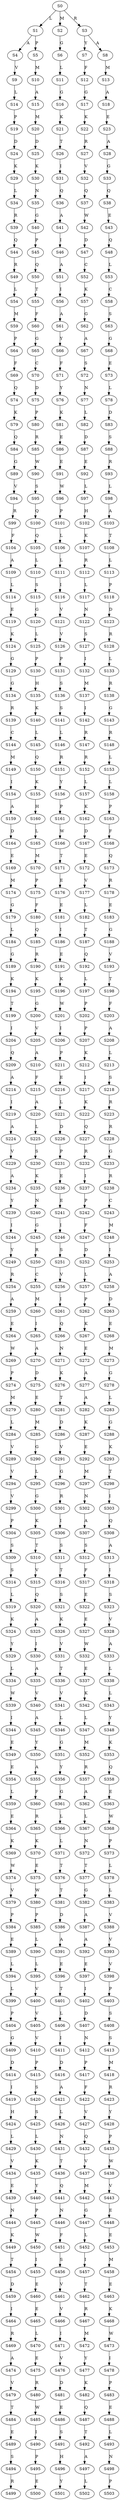 strict digraph  {
	S0 -> S1 [ label = L ];
	S0 -> S2 [ label = M ];
	S0 -> S3 [ label = R ];
	S1 -> S4 [ label = A ];
	S1 -> S5 [ label = P ];
	S2 -> S6 [ label = G ];
	S3 -> S7 [ label = Y ];
	S3 -> S8 [ label = A ];
	S4 -> S9 [ label = V ];
	S5 -> S10 [ label = M ];
	S6 -> S11 [ label = L ];
	S7 -> S12 [ label = F ];
	S8 -> S13 [ label = M ];
	S9 -> S14 [ label = L ];
	S10 -> S15 [ label = A ];
	S11 -> S16 [ label = G ];
	S12 -> S17 [ label = G ];
	S13 -> S18 [ label = A ];
	S14 -> S19 [ label = P ];
	S15 -> S20 [ label = M ];
	S16 -> S21 [ label = K ];
	S17 -> S22 [ label = K ];
	S18 -> S23 [ label = E ];
	S19 -> S24 [ label = D ];
	S20 -> S25 [ label = D ];
	S21 -> S26 [ label = T ];
	S22 -> S27 [ label = R ];
	S23 -> S28 [ label = A ];
	S24 -> S29 [ label = K ];
	S25 -> S30 [ label = K ];
	S26 -> S31 [ label = I ];
	S27 -> S32 [ label = V ];
	S28 -> S33 [ label = G ];
	S29 -> S34 [ label = L ];
	S30 -> S35 [ label = N ];
	S31 -> S36 [ label = Q ];
	S32 -> S37 [ label = Q ];
	S33 -> S38 [ label = Q ];
	S34 -> S39 [ label = R ];
	S35 -> S40 [ label = G ];
	S36 -> S41 [ label = A ];
	S37 -> S42 [ label = W ];
	S38 -> S43 [ label = E ];
	S39 -> S44 [ label = Q ];
	S40 -> S45 [ label = P ];
	S41 -> S46 [ label = I ];
	S42 -> S47 [ label = D ];
	S43 -> S48 [ label = Q ];
	S44 -> S49 [ label = R ];
	S45 -> S50 [ label = Q ];
	S46 -> S51 [ label = A ];
	S47 -> S52 [ label = C ];
	S48 -> S53 [ label = L ];
	S49 -> S54 [ label = L ];
	S50 -> S55 [ label = T ];
	S51 -> S56 [ label = I ];
	S52 -> S57 [ label = K ];
	S53 -> S58 [ label = C ];
	S54 -> S59 [ label = M ];
	S55 -> S60 [ label = F ];
	S56 -> S61 [ label = A ];
	S57 -> S62 [ label = G ];
	S58 -> S63 [ label = S ];
	S59 -> S64 [ label = P ];
	S60 -> S65 [ label = G ];
	S61 -> S66 [ label = Y ];
	S62 -> S67 [ label = A ];
	S63 -> S68 [ label = G ];
	S64 -> S69 [ label = F ];
	S65 -> S70 [ label = C ];
	S66 -> S71 [ label = F ];
	S67 -> S72 [ label = S ];
	S68 -> S73 [ label = E ];
	S69 -> S74 [ label = Q ];
	S70 -> S75 [ label = D ];
	S71 -> S76 [ label = Y ];
	S72 -> S77 [ label = N ];
	S73 -> S78 [ label = L ];
	S74 -> S79 [ label = K ];
	S75 -> S80 [ label = P ];
	S76 -> S81 [ label = K ];
	S77 -> S82 [ label = L ];
	S78 -> S83 [ label = D ];
	S79 -> S84 [ label = Q ];
	S80 -> S85 [ label = R ];
	S81 -> S86 [ label = E ];
	S82 -> S87 [ label = D ];
	S83 -> S88 [ label = S ];
	S84 -> S89 [ label = G ];
	S85 -> S90 [ label = W ];
	S86 -> S91 [ label = E ];
	S87 -> S92 [ label = E ];
	S88 -> S93 [ label = R ];
	S89 -> S94 [ label = V ];
	S90 -> S95 [ label = S ];
	S91 -> S96 [ label = W ];
	S92 -> S97 [ label = L ];
	S93 -> S98 [ label = L ];
	S94 -> S99 [ label = R ];
	S95 -> S100 [ label = Q ];
	S96 -> S101 [ label = P ];
	S97 -> S102 [ label = H ];
	S98 -> S103 [ label = A ];
	S99 -> S104 [ label = F ];
	S100 -> S105 [ label = Q ];
	S101 -> S106 [ label = L ];
	S102 -> S107 [ label = K ];
	S103 -> S108 [ label = T ];
	S104 -> S109 [ label = A ];
	S105 -> S110 [ label = L ];
	S106 -> S111 [ label = L ];
	S107 -> S112 [ label = R ];
	S108 -> S113 [ label = L ];
	S109 -> S114 [ label = L ];
	S110 -> S115 [ label = S ];
	S111 -> S116 [ label = I ];
	S112 -> S117 [ label = L ];
	S113 -> S118 [ label = P ];
	S114 -> S119 [ label = E ];
	S115 -> S120 [ label = G ];
	S116 -> S121 [ label = V ];
	S117 -> S122 [ label = N ];
	S118 -> S123 [ label = D ];
	S119 -> S124 [ label = K ];
	S120 -> S125 [ label = L ];
	S121 -> S126 [ label = V ];
	S122 -> S127 [ label = S ];
	S123 -> S128 [ label = R ];
	S124 -> S129 [ label = G ];
	S125 -> S130 [ label = P ];
	S126 -> S131 [ label = P ];
	S127 -> S132 [ label = I ];
	S128 -> S133 [ label = L ];
	S129 -> S134 [ label = G ];
	S130 -> S135 [ label = H ];
	S131 -> S136 [ label = S ];
	S132 -> S137 [ label = M ];
	S133 -> S138 [ label = R ];
	S134 -> S139 [ label = R ];
	S135 -> S140 [ label = K ];
	S136 -> S141 [ label = S ];
	S137 -> S142 [ label = I ];
	S138 -> S143 [ label = G ];
	S139 -> S144 [ label = C ];
	S140 -> S145 [ label = L ];
	S141 -> S146 [ label = L ];
	S142 -> S147 [ label = R ];
	S143 -> S148 [ label = R ];
	S144 -> S149 [ label = M ];
	S145 -> S150 [ label = Q ];
	S146 -> S151 [ label = R ];
	S147 -> S152 [ label = R ];
	S148 -> S153 [ label = L ];
	S149 -> S154 [ label = I ];
	S150 -> S155 [ label = K ];
	S151 -> S156 [ label = Y ];
	S152 -> S157 [ label = L ];
	S153 -> S158 [ label = L ];
	S154 -> S159 [ label = A ];
	S155 -> S160 [ label = H ];
	S156 -> S161 [ label = P ];
	S157 -> S162 [ label = K ];
	S158 -> S163 [ label = P ];
	S159 -> S164 [ label = D ];
	S160 -> S165 [ label = L ];
	S161 -> S166 [ label = W ];
	S162 -> S167 [ label = D ];
	S163 -> S168 [ label = F ];
	S164 -> S169 [ label = E ];
	S165 -> S170 [ label = M ];
	S166 -> S171 [ label = T ];
	S167 -> S172 [ label = E ];
	S168 -> S173 [ label = Q ];
	S169 -> S174 [ label = M ];
	S170 -> S175 [ label = P ];
	S171 -> S176 [ label = E ];
	S172 -> S177 [ label = V ];
	S173 -> S178 [ label = R ];
	S174 -> S179 [ label = G ];
	S175 -> S180 [ label = F ];
	S176 -> S181 [ label = E ];
	S177 -> S182 [ label = L ];
	S178 -> S183 [ label = E ];
	S179 -> S184 [ label = L ];
	S180 -> S185 [ label = Q ];
	S181 -> S186 [ label = I ];
	S182 -> S187 [ label = T ];
	S183 -> S188 [ label = G ];
	S184 -> S189 [ label = G ];
	S185 -> S190 [ label = R ];
	S186 -> S191 [ label = E ];
	S187 -> S192 [ label = Q ];
	S188 -> S193 [ label = V ];
	S189 -> S194 [ label = K ];
	S190 -> S195 [ label = K ];
	S191 -> S196 [ label = K ];
	S192 -> S197 [ label = L ];
	S193 -> S198 [ label = T ];
	S194 -> S199 [ label = T ];
	S195 -> S200 [ label = G ];
	S196 -> S201 [ label = W ];
	S197 -> S202 [ label = P ];
	S198 -> S203 [ label = F ];
	S199 -> S204 [ label = I ];
	S200 -> S205 [ label = V ];
	S201 -> S206 [ label = I ];
	S202 -> S207 [ label = P ];
	S203 -> S208 [ label = A ];
	S204 -> S209 [ label = Q ];
	S205 -> S210 [ label = A ];
	S206 -> S211 [ label = P ];
	S207 -> S212 [ label = K ];
	S208 -> S213 [ label = L ];
	S209 -> S214 [ label = A ];
	S210 -> S215 [ label = F ];
	S211 -> S216 [ label = E ];
	S212 -> S217 [ label = I ];
	S213 -> S218 [ label = S ];
	S214 -> S219 [ label = I ];
	S215 -> S220 [ label = A ];
	S216 -> S221 [ label = L ];
	S217 -> S222 [ label = K ];
	S218 -> S223 [ label = R ];
	S219 -> S224 [ label = A ];
	S220 -> S225 [ label = L ];
	S221 -> S226 [ label = D ];
	S222 -> S227 [ label = Q ];
	S223 -> S228 [ label = R ];
	S224 -> S229 [ label = V ];
	S225 -> S230 [ label = S ];
	S226 -> S231 [ label = P ];
	S227 -> S232 [ label = R ];
	S228 -> S233 [ label = G ];
	S229 -> S234 [ label = A ];
	S230 -> S235 [ label = K ];
	S231 -> S236 [ label = E ];
	S232 -> S237 [ label = I ];
	S233 -> S238 [ label = R ];
	S234 -> S239 [ label = Y ];
	S235 -> S240 [ label = N ];
	S236 -> S241 [ label = E ];
	S237 -> S242 [ label = P ];
	S238 -> S243 [ label = C ];
	S239 -> S244 [ label = I ];
	S240 -> S245 [ label = G ];
	S241 -> S246 [ label = I ];
	S242 -> S247 [ label = F ];
	S243 -> S248 [ label = M ];
	S244 -> S249 [ label = Y ];
	S245 -> S250 [ label = R ];
	S246 -> S251 [ label = S ];
	S247 -> S252 [ label = D ];
	S248 -> S253 [ label = I ];
	S249 -> S254 [ label = R ];
	S250 -> S255 [ label = C ];
	S251 -> S256 [ label = V ];
	S252 -> S257 [ label = L ];
	S253 -> S258 [ label = A ];
	S254 -> S259 [ label = A ];
	S255 -> S260 [ label = M ];
	S256 -> S261 [ label = I ];
	S257 -> S262 [ label = P ];
	S258 -> S263 [ label = D ];
	S259 -> S264 [ label = E ];
	S260 -> S265 [ label = I ];
	S261 -> S266 [ label = Q ];
	S262 -> S267 [ label = K ];
	S263 -> S268 [ label = E ];
	S264 -> S269 [ label = W ];
	S265 -> S270 [ label = A ];
	S266 -> S271 [ label = N ];
	S267 -> S272 [ label = E ];
	S268 -> S273 [ label = M ];
	S269 -> S274 [ label = P ];
	S270 -> S275 [ label = D ];
	S271 -> S276 [ label = K ];
	S272 -> S277 [ label = A ];
	S273 -> S278 [ label = G ];
	S274 -> S279 [ label = M ];
	S275 -> S280 [ label = E ];
	S276 -> S281 [ label = T ];
	S277 -> S282 [ label = A ];
	S278 -> S283 [ label = L ];
	S279 -> S284 [ label = L ];
	S280 -> S285 [ label = M ];
	S281 -> S286 [ label = D ];
	S282 -> S287 [ label = K ];
	S283 -> S288 [ label = G ];
	S284 -> S289 [ label = V ];
	S285 -> S290 [ label = G ];
	S286 -> S291 [ label = V ];
	S287 -> S292 [ label = E ];
	S288 -> S293 [ label = K ];
	S289 -> S294 [ label = V ];
	S290 -> S295 [ label = L ];
	S291 -> S296 [ label = G ];
	S292 -> S297 [ label = M ];
	S293 -> S298 [ label = T ];
	S294 -> S299 [ label = V ];
	S295 -> S300 [ label = G ];
	S296 -> S301 [ label = R ];
	S297 -> S302 [ label = N ];
	S298 -> S303 [ label = I ];
	S299 -> S304 [ label = P ];
	S300 -> S305 [ label = K ];
	S301 -> S306 [ label = I ];
	S302 -> S307 [ label = A ];
	S303 -> S308 [ label = Q ];
	S304 -> S309 [ label = S ];
	S305 -> S310 [ label = T ];
	S306 -> S311 [ label = S ];
	S307 -> S312 [ label = S ];
	S308 -> S313 [ label = A ];
	S309 -> S314 [ label = S ];
	S310 -> S315 [ label = V ];
	S311 -> S316 [ label = T ];
	S312 -> S317 [ label = F ];
	S313 -> S318 [ label = I ];
	S314 -> S319 [ label = L ];
	S315 -> S320 [ label = Q ];
	S316 -> S321 [ label = S ];
	S317 -> S322 [ label = E ];
	S318 -> S323 [ label = S ];
	S319 -> S324 [ label = K ];
	S320 -> S325 [ label = A ];
	S321 -> S326 [ label = K ];
	S322 -> S327 [ label = E ];
	S323 -> S328 [ label = V ];
	S324 -> S329 [ label = Y ];
	S325 -> S330 [ label = I ];
	S326 -> S331 [ label = V ];
	S327 -> S332 [ label = W ];
	S328 -> S333 [ label = A ];
	S329 -> S334 [ label = L ];
	S330 -> S335 [ label = A ];
	S331 -> S336 [ label = T ];
	S332 -> S337 [ label = E ];
	S333 -> S338 [ label = L ];
	S334 -> S339 [ label = W ];
	S335 -> S340 [ label = V ];
	S336 -> S341 [ label = V ];
	S337 -> S342 [ label = K ];
	S338 -> S343 [ label = L ];
	S339 -> S344 [ label = I ];
	S340 -> S345 [ label = A ];
	S341 -> S346 [ label = L ];
	S342 -> S347 [ label = L ];
	S343 -> S348 [ label = Y ];
	S344 -> S349 [ label = E ];
	S345 -> S350 [ label = Y ];
	S346 -> S351 [ label = G ];
	S347 -> S352 [ label = M ];
	S348 -> S353 [ label = K ];
	S349 -> S354 [ label = E ];
	S350 -> S355 [ label = A ];
	S351 -> S356 [ label = Y ];
	S352 -> S357 [ label = R ];
	S353 -> S358 [ label = Q ];
	S354 -> S359 [ label = L ];
	S355 -> S360 [ label = F ];
	S356 -> S361 [ label = G ];
	S357 -> S362 [ label = A ];
	S358 -> S363 [ label = E ];
	S359 -> S364 [ label = E ];
	S360 -> S365 [ label = R ];
	S361 -> S366 [ label = L ];
	S362 -> S367 [ label = L ];
	S363 -> S368 [ label = W ];
	S364 -> S369 [ label = K ];
	S365 -> S370 [ label = K ];
	S366 -> S371 [ label = L ];
	S367 -> S372 [ label = N ];
	S368 -> S373 [ label = P ];
	S369 -> S374 [ label = W ];
	S370 -> S375 [ label = E ];
	S371 -> S376 [ label = T ];
	S372 -> S377 [ label = T ];
	S373 -> S378 [ label = L ];
	S374 -> S379 [ label = V ];
	S375 -> S380 [ label = W ];
	S376 -> S381 [ label = T ];
	S377 -> S382 [ label = G ];
	S378 -> S383 [ label = L ];
	S379 -> S384 [ label = P ];
	S380 -> S385 [ label = P ];
	S381 -> S386 [ label = D ];
	S382 -> S387 [ label = A ];
	S383 -> S388 [ label = V ];
	S384 -> S389 [ label = E ];
	S385 -> S390 [ label = L ];
	S386 -> S391 [ label = A ];
	S387 -> S392 [ label = A ];
	S388 -> S393 [ label = V ];
	S389 -> S394 [ label = L ];
	S390 -> S395 [ label = L ];
	S391 -> S396 [ label = E ];
	S392 -> S397 [ label = E ];
	S393 -> S398 [ label = V ];
	S394 -> S399 [ label = L ];
	S395 -> S400 [ label = V ];
	S396 -> S401 [ label = T ];
	S397 -> S402 [ label = I ];
	S398 -> S403 [ label = P ];
	S399 -> S404 [ label = P ];
	S400 -> S405 [ label = V ];
	S401 -> S406 [ label = L ];
	S402 -> S407 [ label = D ];
	S403 -> S408 [ label = S ];
	S404 -> S409 [ label = G ];
	S405 -> S410 [ label = V ];
	S406 -> S411 [ label = I ];
	S407 -> S412 [ label = N ];
	S408 -> S413 [ label = S ];
	S409 -> S414 [ label = D ];
	S410 -> S415 [ label = P ];
	S411 -> S416 [ label = D ];
	S412 -> S417 [ label = P ];
	S413 -> S418 [ label = M ];
	S414 -> S419 [ label = I ];
	S415 -> S420 [ label = S ];
	S416 -> S421 [ label = A ];
	S417 -> S422 [ label = F ];
	S418 -> S423 [ label = R ];
	S419 -> S424 [ label = H ];
	S420 -> S425 [ label = S ];
	S421 -> S426 [ label = L ];
	S422 -> S427 [ label = V ];
	S423 -> S428 [ label = Y ];
	S424 -> S429 [ label = L ];
	S425 -> S430 [ label = L ];
	S426 -> S431 [ label = N ];
	S427 -> S432 [ label = Q ];
	S428 -> S433 [ label = P ];
	S429 -> S434 [ label = V ];
	S430 -> S435 [ label = K ];
	S431 -> S436 [ label = T ];
	S432 -> S437 [ label = V ];
	S433 -> S438 [ label = W ];
	S434 -> S439 [ label = E ];
	S435 -> S440 [ label = Y ];
	S436 -> S441 [ label = Q ];
	S437 -> S442 [ label = M ];
	S438 -> S443 [ label = V ];
	S439 -> S444 [ label = N ];
	S440 -> S445 [ label = P ];
	S441 -> S446 [ label = N ];
	S442 -> S447 [ label = G ];
	S443 -> S448 [ label = E ];
	S444 -> S449 [ label = K ];
	S445 -> S450 [ label = W ];
	S446 -> S451 [ label = F ];
	S447 -> S452 [ label = L ];
	S448 -> S453 [ label = E ];
	S449 -> S454 [ label = T ];
	S450 -> S455 [ label = I ];
	S451 -> S456 [ label = S ];
	S452 -> S457 [ label = I ];
	S453 -> S458 [ label = M ];
	S454 -> S459 [ label = D ];
	S455 -> S460 [ label = E ];
	S456 -> S461 [ label = V ];
	S457 -> S462 [ label = T ];
	S458 -> S463 [ label = E ];
	S459 -> S464 [ label = I ];
	S460 -> S465 [ label = E ];
	S461 -> S466 [ label = V ];
	S462 -> S467 [ label = R ];
	S463 -> S468 [ label = K ];
	S464 -> S469 [ label = R ];
	S465 -> S470 [ label = L ];
	S466 -> S471 [ label = I ];
	S467 -> S472 [ label = M ];
	S468 -> S473 [ label = W ];
	S469 -> S474 [ label = A ];
	S470 -> S475 [ label = E ];
	S471 -> S476 [ label = V ];
	S472 -> S477 [ label = Y ];
	S473 -> S478 [ label = I ];
	S474 -> S479 [ label = V ];
	S475 -> S480 [ label = R ];
	S476 -> S481 [ label = D ];
	S477 -> S482 [ label = K ];
	S478 -> S483 [ label = P ];
	S479 -> S484 [ label = T ];
	S480 -> S485 [ label = W ];
	S481 -> S486 [ label = E ];
	S482 -> S487 [ label = Q ];
	S483 -> S488 [ label = E ];
	S484 -> S489 [ label = E ];
	S485 -> S490 [ label = I ];
	S486 -> S491 [ label = S ];
	S487 -> S492 [ label = T ];
	S488 -> S493 [ label = L ];
	S489 -> S494 [ label = S ];
	S490 -> S495 [ label = P ];
	S491 -> S496 [ label = H ];
	S492 -> S497 [ label = A ];
	S493 -> S498 [ label = N ];
	S494 -> S499 [ label = R ];
	S495 -> S500 [ label = E ];
	S496 -> S501 [ label = Y ];
	S497 -> S502 [ label = L ];
	S498 -> S503 [ label = P ];
}
